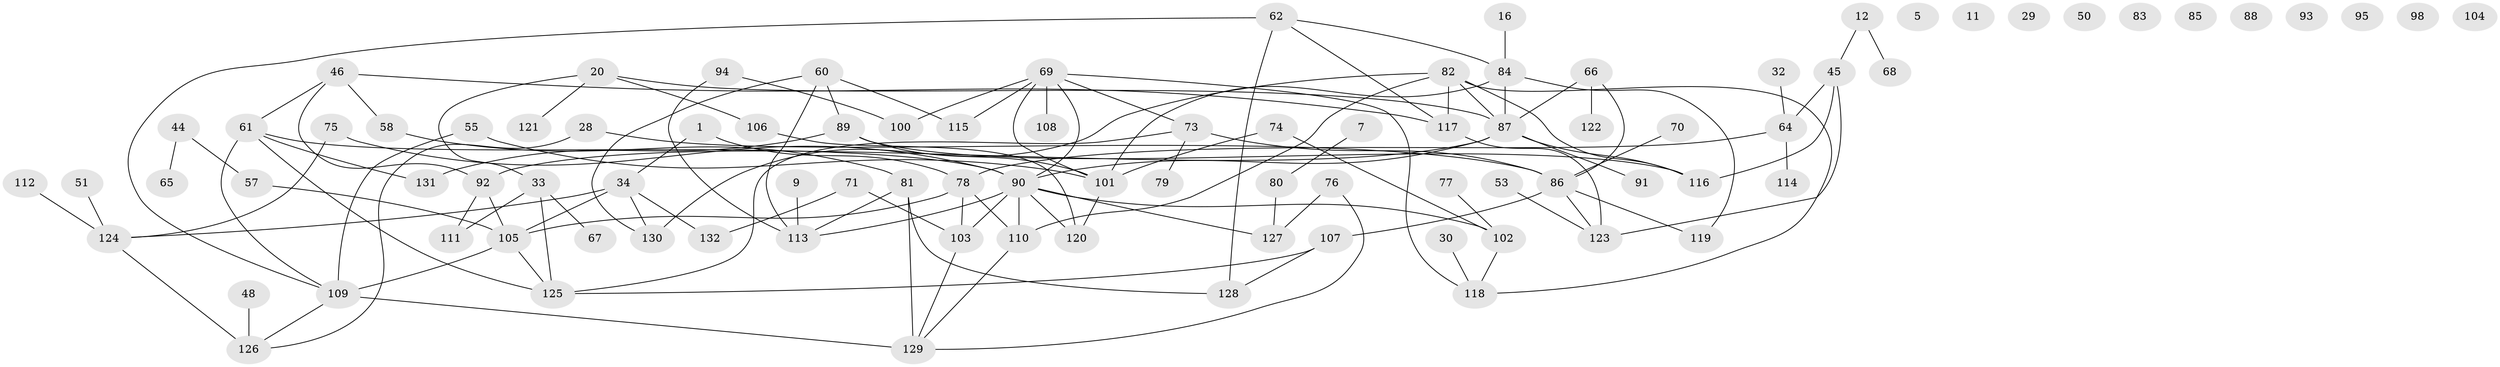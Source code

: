 // original degree distribution, {2: 0.22727272727272727, 4: 0.21212121212121213, 5: 0.08333333333333333, 0: 0.08333333333333333, 3: 0.16666666666666666, 1: 0.1893939393939394, 8: 0.007575757575757576, 6: 0.030303030303030304}
// Generated by graph-tools (version 1.1) at 2025/44/03/04/25 21:44:13]
// undirected, 92 vertices, 125 edges
graph export_dot {
graph [start="1"]
  node [color=gray90,style=filled];
  1;
  5;
  7;
  9;
  11;
  12 [super="+6"];
  16;
  20;
  28;
  29;
  30;
  32;
  33;
  34 [super="+22"];
  44;
  45;
  46;
  48;
  50;
  51;
  53;
  55;
  57;
  58;
  60 [super="+47+41"];
  61 [super="+37"];
  62;
  64;
  65;
  66;
  67;
  68;
  69 [super="+24+36"];
  70;
  71;
  73;
  74;
  75;
  76;
  77;
  78;
  79;
  80;
  81;
  82 [super="+25+59"];
  83;
  84 [super="+26"];
  85;
  86 [super="+4"];
  87 [super="+63+72"];
  88;
  89;
  90 [super="+40"];
  91;
  92;
  93;
  94;
  95;
  98;
  100;
  101 [super="+38"];
  102 [super="+31"];
  103;
  104;
  105 [super="+19"];
  106;
  107 [super="+54"];
  108;
  109 [super="+96"];
  110 [super="+23+97"];
  111;
  112;
  113 [super="+13"];
  114;
  115;
  116 [super="+15"];
  117 [super="+99"];
  118;
  119;
  120 [super="+39+56+52"];
  121;
  122;
  123;
  124 [super="+8"];
  125 [super="+35"];
  126 [super="+49"];
  127 [super="+2"];
  128;
  129 [super="+18"];
  130;
  131;
  132;
  1 -- 34;
  1 -- 78;
  7 -- 80;
  9 -- 113;
  12 -- 45;
  12 -- 68;
  16 -- 84;
  20 -- 33;
  20 -- 106;
  20 -- 121;
  20 -- 87;
  28 -- 86;
  28 -- 126;
  30 -- 118;
  32 -- 64;
  33 -- 67;
  33 -- 111;
  33 -- 125;
  34 -- 105 [weight=2];
  34 -- 124 [weight=2];
  34 -- 130;
  34 -- 132;
  44 -- 57;
  44 -- 65;
  45 -- 64;
  45 -- 123;
  45 -- 116;
  46 -- 58;
  46 -- 92;
  46 -- 117;
  46 -- 61;
  48 -- 126;
  51 -- 124;
  53 -- 123;
  55 -- 101;
  55 -- 109;
  57 -- 105;
  58 -- 81;
  60 -- 113;
  60 -- 89;
  60 -- 130;
  60 -- 115;
  61 -- 131;
  61 -- 125;
  61 -- 109;
  61 -- 90;
  62 -- 84;
  62 -- 117;
  62 -- 128;
  62 -- 109;
  64 -- 78;
  64 -- 114;
  66 -- 122;
  66 -- 86;
  66 -- 87;
  69 -- 73;
  69 -- 118;
  69 -- 115;
  69 -- 100;
  69 -- 90;
  69 -- 108;
  69 -- 101;
  70 -- 86;
  71 -- 103;
  71 -- 132;
  73 -- 79;
  73 -- 86 [weight=2];
  73 -- 125;
  74 -- 102;
  74 -- 101;
  75 -- 90;
  75 -- 124;
  76 -- 129;
  76 -- 127;
  77 -- 102;
  78 -- 103;
  78 -- 105 [weight=2];
  78 -- 110;
  80 -- 127;
  81 -- 128;
  81 -- 129;
  81 -- 113;
  82 -- 130;
  82 -- 116;
  82 -- 117;
  82 -- 110;
  82 -- 87;
  82 -- 118;
  84 -- 87;
  84 -- 101;
  84 -- 119;
  86 -- 123;
  86 -- 119;
  86 -- 107;
  87 -- 90;
  87 -- 91;
  87 -- 92;
  87 -- 116;
  89 -- 101 [weight=2];
  89 -- 131;
  89 -- 116;
  90 -- 102 [weight=2];
  90 -- 103;
  90 -- 120;
  90 -- 127;
  90 -- 113;
  90 -- 110 [weight=2];
  92 -- 111;
  92 -- 105;
  94 -- 100;
  94 -- 113;
  101 -- 120;
  102 -- 118;
  103 -- 129;
  105 -- 125;
  105 -- 109;
  106 -- 120;
  107 -- 125;
  107 -- 128;
  109 -- 129 [weight=2];
  109 -- 126;
  110 -- 129;
  112 -- 124;
  117 -- 123 [weight=2];
  124 -- 126 [weight=2];
}
